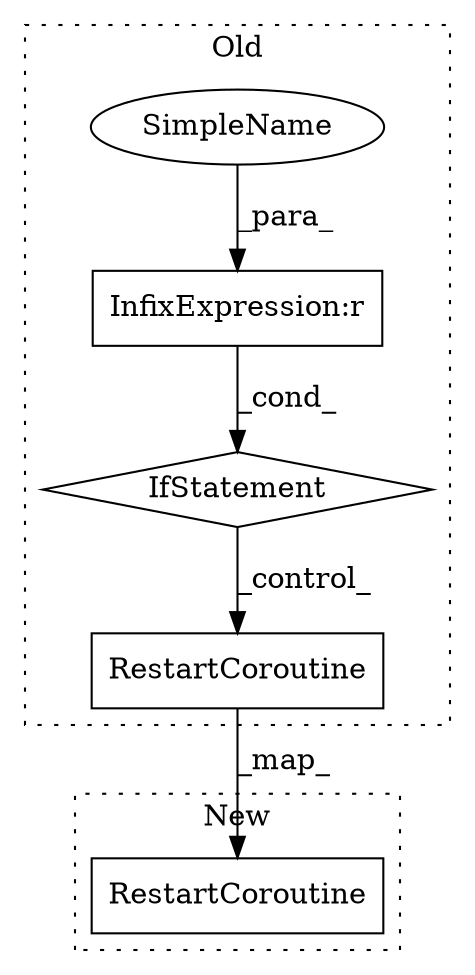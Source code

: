 digraph G {
subgraph cluster0 {
1 [label="RestartCoroutine" a="32" s="4435,4511" l="21,1" shape="box"];
3 [label="InfixExpression:r" a="27" s="4053" l="4" shape="box"];
4 [label="SimpleName" a="42" s="4057" l="5" shape="ellipse"];
5 [label="IfStatement" a="25" s="4026,4062" l="4,7" shape="diamond"];
label = "Old";
style="dotted";
}
subgraph cluster1 {
2 [label="RestartCoroutine" a="32" s="4987,5063" l="21,1" shape="box"];
label = "New";
style="dotted";
}
1 -> 2 [label="_map_"];
3 -> 5 [label="_cond_"];
4 -> 3 [label="_para_"];
5 -> 1 [label="_control_"];
}